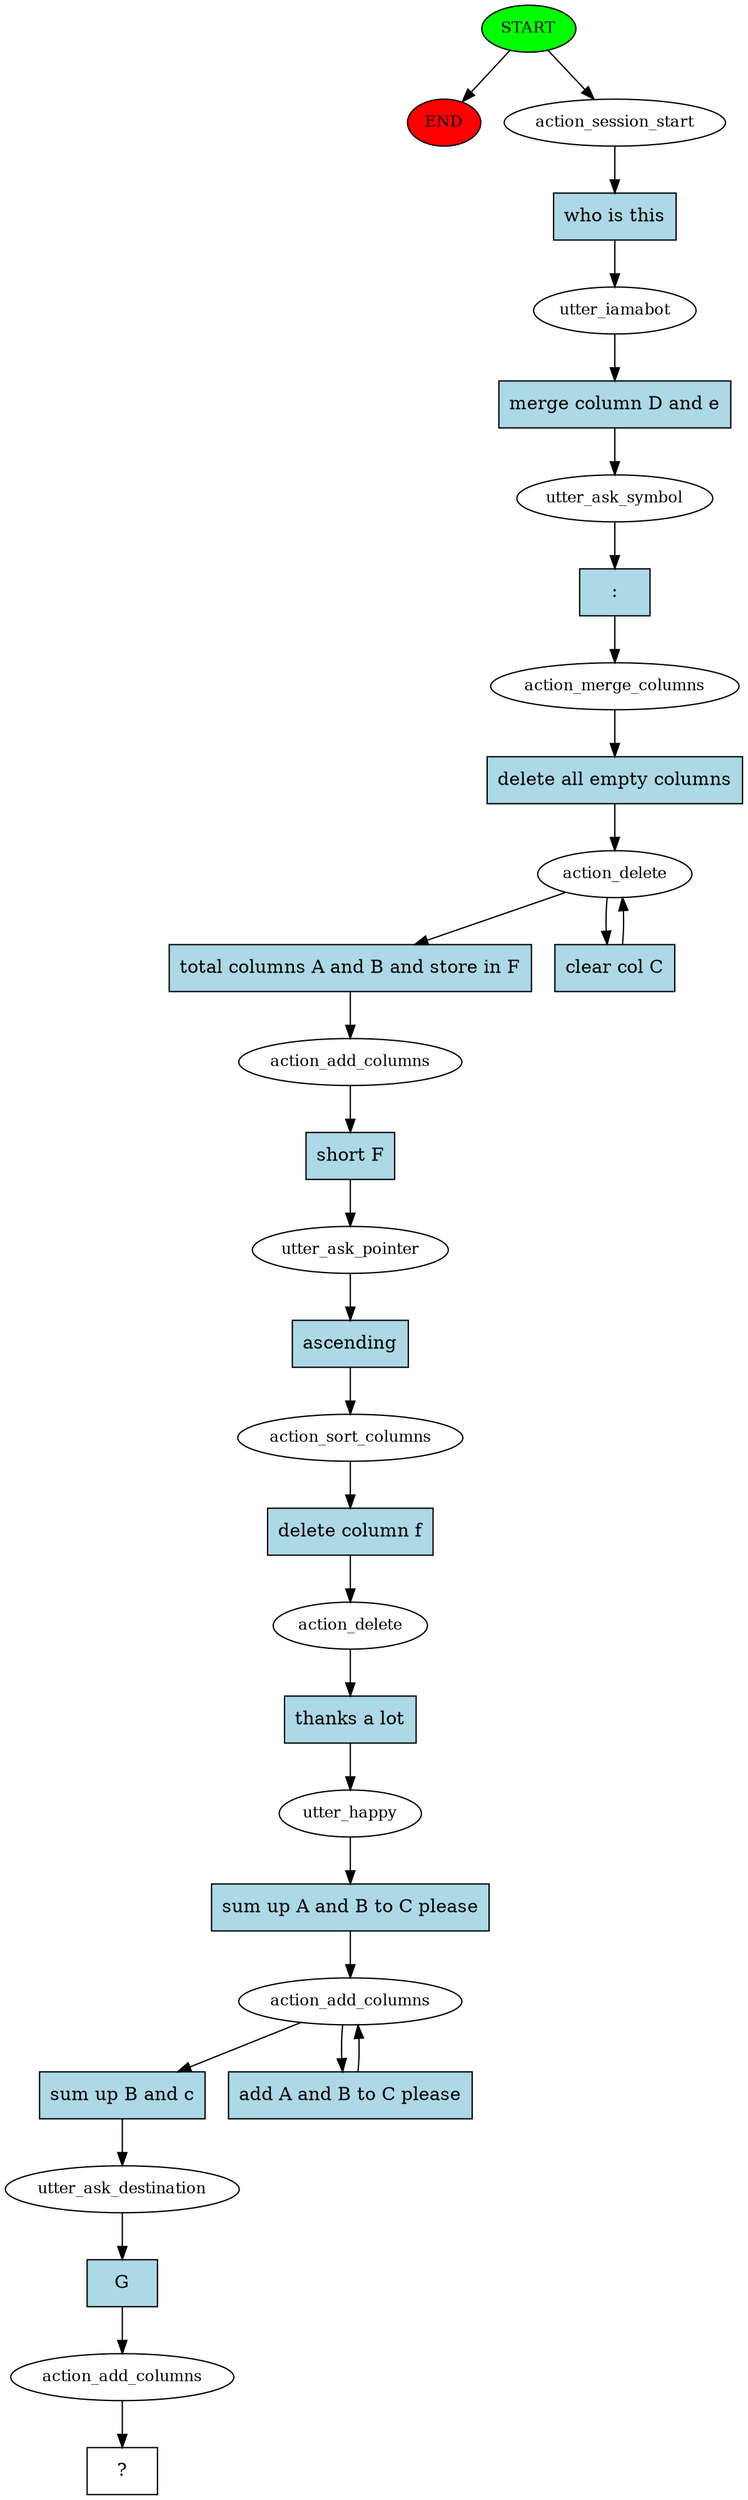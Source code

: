 digraph  {
0 [class="start active", fillcolor=green, fontsize=12, label=START, style=filled];
"-1" [class=end, fillcolor=red, fontsize=12, label=END, style=filled];
1 [class=active, fontsize=12, label=action_session_start];
2 [class=active, fontsize=12, label=utter_iamabot];
3 [class=active, fontsize=12, label=utter_ask_symbol];
4 [class=active, fontsize=12, label=action_merge_columns];
5 [class=active, fontsize=12, label=action_delete];
7 [class=active, fontsize=12, label=action_add_columns];
8 [class=active, fontsize=12, label=utter_ask_pointer];
9 [class=active, fontsize=12, label=action_sort_columns];
10 [class=active, fontsize=12, label=action_delete];
11 [class=active, fontsize=12, label=utter_happy];
12 [class=active, fontsize=12, label=action_add_columns];
14 [class=active, fontsize=12, label=utter_ask_destination];
15 [class=active, fontsize=12, label=action_add_columns];
16 [class="intent dashed active", label="  ?  ", shape=rect];
17 [class="intent active", fillcolor=lightblue, label="who is this", shape=rect, style=filled];
18 [class="intent active", fillcolor=lightblue, label="merge column D and e", shape=rect, style=filled];
19 [class="intent active", fillcolor=lightblue, label=":", shape=rect, style=filled];
20 [class="intent active", fillcolor=lightblue, label="delete all empty columns", shape=rect, style=filled];
21 [class="intent active", fillcolor=lightblue, label="total columns A and B and store in F", shape=rect, style=filled];
22 [class="intent active", fillcolor=lightblue, label="clear col C", shape=rect, style=filled];
23 [class="intent active", fillcolor=lightblue, label="short F", shape=rect, style=filled];
24 [class="intent active", fillcolor=lightblue, label=ascending, shape=rect, style=filled];
25 [class="intent active", fillcolor=lightblue, label="delete column f", shape=rect, style=filled];
26 [class="intent active", fillcolor=lightblue, label="thanks a lot", shape=rect, style=filled];
27 [class="intent active", fillcolor=lightblue, label="sum up A and B to C please", shape=rect, style=filled];
28 [class="intent active", fillcolor=lightblue, label="sum up B and c", shape=rect, style=filled];
29 [class="intent active", fillcolor=lightblue, label="add A and B to C please", shape=rect, style=filled];
30 [class="intent active", fillcolor=lightblue, label=G, shape=rect, style=filled];
0 -> "-1"  [class="", key=NONE, label=""];
0 -> 1  [class=active, key=NONE, label=""];
1 -> 17  [class=active, key=0];
2 -> 18  [class=active, key=0];
3 -> 19  [class=active, key=0];
4 -> 20  [class=active, key=0];
5 -> 21  [class=active, key=0];
5 -> 22  [class=active, key=0];
7 -> 23  [class=active, key=0];
8 -> 24  [class=active, key=0];
9 -> 25  [class=active, key=0];
10 -> 26  [class=active, key=0];
11 -> 27  [class=active, key=0];
12 -> 28  [class=active, key=0];
12 -> 29  [class=active, key=0];
14 -> 30  [class=active, key=0];
15 -> 16  [class=active, key=NONE, label=""];
17 -> 2  [class=active, key=0];
18 -> 3  [class=active, key=0];
19 -> 4  [class=active, key=0];
20 -> 5  [class=active, key=0];
21 -> 7  [class=active, key=0];
22 -> 5  [class=active, key=0];
23 -> 8  [class=active, key=0];
24 -> 9  [class=active, key=0];
25 -> 10  [class=active, key=0];
26 -> 11  [class=active, key=0];
27 -> 12  [class=active, key=0];
28 -> 14  [class=active, key=0];
29 -> 12  [class=active, key=0];
30 -> 15  [class=active, key=0];
}
